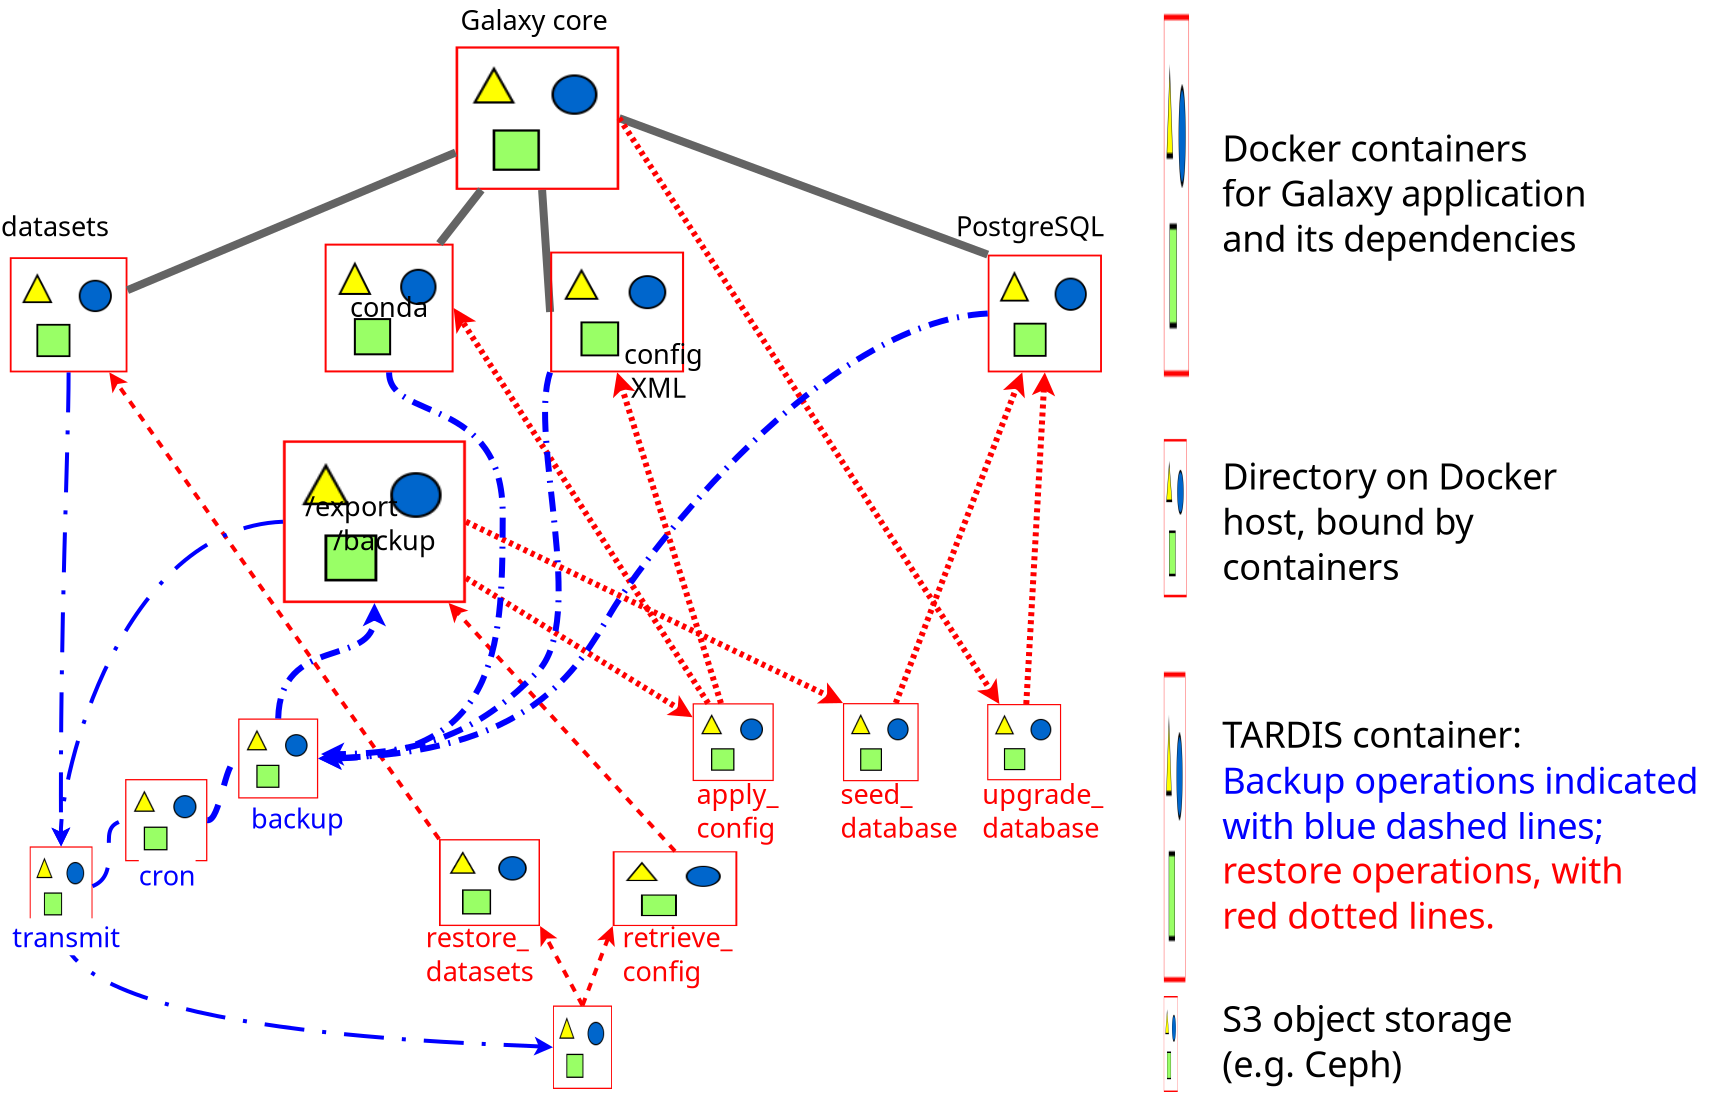 <?xml version="1.0" encoding="UTF-8"?>
<dia:diagram xmlns:dia="http://www.lysator.liu.se/~alla/dia/">
  <dia:layer name="Background" visible="false">
    <dia:object type="Standard - Box" version="0" id="O0">
      <dia:attribute name="obj_pos">
        <dia:point val="7.05,-8.153"/>
      </dia:attribute>
      <dia:attribute name="obj_bb">
        <dia:rectangle val="7,-8.203;101.065,51.297"/>
      </dia:attribute>
      <dia:attribute name="elem_corner">
        <dia:point val="7.05,-8.153"/>
      </dia:attribute>
      <dia:attribute name="elem_width">
        <dia:real val="93.965"/>
      </dia:attribute>
      <dia:attribute name="elem_height">
        <dia:real val="59.4"/>
      </dia:attribute>
      <dia:attribute name="border_color">
        <dia:color val="#ffffff"/>
      </dia:attribute>
      <dia:attribute name="show_background">
        <dia:boolean val="true"/>
      </dia:attribute>
    </dia:object>
  </dia:layer>
  <dia:layer name="annotation" visible="true">
    <dia:object type="Standard - Image" version="0" id="O1">
      <dia:attribute name="obj_pos">
        <dia:point val="68.058,-5.989"/>
      </dia:attribute>
      <dia:attribute name="obj_bb">
        <dia:rectangle val="68.008,-6.039;69.365,12.155"/>
      </dia:attribute>
      <dia:attribute name="elem_corner">
        <dia:point val="68.058,-5.989"/>
      </dia:attribute>
      <dia:attribute name="elem_width">
        <dia:real val="1.257"/>
      </dia:attribute>
      <dia:attribute name="elem_height">
        <dia:real val="18.094"/>
      </dia:attribute>
      <dia:attribute name="draw_border">
        <dia:boolean val="false"/>
      </dia:attribute>
      <dia:attribute name="keep_aspect">
        <dia:boolean val="true"/>
      </dia:attribute>
      <dia:attribute name="file">
        <dia:string>#tardis_cartoon/tall_brace.svg#</dia:string>
      </dia:attribute>
    </dia:object>
    <dia:object type="Standard - Image" version="0" id="O2">
      <dia:attribute name="obj_pos">
        <dia:point val="68.058,26.897"/>
      </dia:attribute>
      <dia:attribute name="obj_bb">
        <dia:rectangle val="68.008,26.847;69.184,42.44"/>
      </dia:attribute>
      <dia:attribute name="elem_corner">
        <dia:point val="68.058,26.897"/>
      </dia:attribute>
      <dia:attribute name="elem_width">
        <dia:real val="1.077"/>
      </dia:attribute>
      <dia:attribute name="elem_height">
        <dia:real val="15.493"/>
      </dia:attribute>
      <dia:attribute name="draw_border">
        <dia:boolean val="false"/>
      </dia:attribute>
      <dia:attribute name="keep_aspect">
        <dia:boolean val="true"/>
      </dia:attribute>
      <dia:attribute name="file">
        <dia:string>#tardis_cartoon/tall_brace.svg#</dia:string>
      </dia:attribute>
    </dia:object>
    <dia:object type="Standard - Image" version="0" id="O3">
      <dia:attribute name="obj_pos">
        <dia:point val="68.058,15.239"/>
      </dia:attribute>
      <dia:attribute name="obj_bb">
        <dia:rectangle val="68.008,15.189;69.248,23.201"/>
      </dia:attribute>
      <dia:attribute name="elem_corner">
        <dia:point val="68.058,15.239"/>
      </dia:attribute>
      <dia:attribute name="elem_width">
        <dia:real val="1.14"/>
      </dia:attribute>
      <dia:attribute name="elem_height">
        <dia:real val="7.912"/>
      </dia:attribute>
      <dia:attribute name="draw_border">
        <dia:boolean val="false"/>
      </dia:attribute>
      <dia:attribute name="keep_aspect">
        <dia:boolean val="true"/>
      </dia:attribute>
      <dia:attribute name="file">
        <dia:string>#tardis_cartoon/short_brace.svg#</dia:string>
      </dia:attribute>
    </dia:object>
    <dia:object type="Standard - Image" version="0" id="O4">
      <dia:attribute name="obj_pos">
        <dia:point val="68.058,43.087"/>
      </dia:attribute>
      <dia:attribute name="obj_bb">
        <dia:rectangle val="68.008,43.037;68.799,47.939"/>
      </dia:attribute>
      <dia:attribute name="elem_corner">
        <dia:point val="68.058,43.087"/>
      </dia:attribute>
      <dia:attribute name="elem_width">
        <dia:real val="0.692"/>
      </dia:attribute>
      <dia:attribute name="elem_height">
        <dia:real val="4.802"/>
      </dia:attribute>
      <dia:attribute name="draw_border">
        <dia:boolean val="false"/>
      </dia:attribute>
      <dia:attribute name="keep_aspect">
        <dia:boolean val="true"/>
      </dia:attribute>
      <dia:attribute name="file">
        <dia:string>#tardis_cartoon/short_brace.svg#</dia:string>
      </dia:attribute>
    </dia:object>
    <dia:object type="Standard - Text" version="1" id="O5">
      <dia:attribute name="obj_pos">
        <dia:point val="70.976,1.356"/>
      </dia:attribute>
      <dia:attribute name="obj_bb">
        <dia:rectangle val="70.976,-0.459;90.721,6.252"/>
      </dia:attribute>
      <dia:attribute name="text">
        <dia:composite type="text">
          <dia:attribute name="string">
            <dia:string>#Docker containers
for Galaxy application
and its dependencies#</dia:string>
          </dia:attribute>
          <dia:attribute name="font">
            <dia:font family="sans" style="0" name="Helvetica"/>
          </dia:attribute>
          <dia:attribute name="height">
            <dia:real val="2.258"/>
          </dia:attribute>
          <dia:attribute name="pos">
            <dia:point val="70.976,1.356"/>
          </dia:attribute>
          <dia:attribute name="color">
            <dia:color val="#000000"/>
          </dia:attribute>
          <dia:attribute name="alignment">
            <dia:enum val="0"/>
          </dia:attribute>
        </dia:composite>
      </dia:attribute>
      <dia:attribute name="valign">
        <dia:enum val="3"/>
      </dia:attribute>
    </dia:object>
    <dia:object type="Standard - Text" version="1" id="O6">
      <dia:attribute name="obj_pos">
        <dia:point val="70.976,17.766"/>
      </dia:attribute>
      <dia:attribute name="obj_bb">
        <dia:rectangle val="70.976,15.951;89.114,22.662"/>
      </dia:attribute>
      <dia:attribute name="text">
        <dia:composite type="text">
          <dia:attribute name="string">
            <dia:string>#Directory on Docker
host, bound by
containers#</dia:string>
          </dia:attribute>
          <dia:attribute name="font">
            <dia:font family="sans" style="0" name="Helvetica"/>
          </dia:attribute>
          <dia:attribute name="height">
            <dia:real val="2.258"/>
          </dia:attribute>
          <dia:attribute name="pos">
            <dia:point val="70.976,17.766"/>
          </dia:attribute>
          <dia:attribute name="color">
            <dia:color val="#000000"/>
          </dia:attribute>
          <dia:attribute name="alignment">
            <dia:enum val="0"/>
          </dia:attribute>
        </dia:composite>
      </dia:attribute>
      <dia:attribute name="valign">
        <dia:enum val="3"/>
      </dia:attribute>
    </dia:object>
    <dia:group>
      <dia:object type="Standard - Text" version="1" id="O7">
        <dia:attribute name="obj_pos">
          <dia:point val="70.976,30.671"/>
        </dia:attribute>
        <dia:attribute name="obj_bb">
          <dia:rectangle val="70.976,28.856;87.766,31.051"/>
        </dia:attribute>
        <dia:attribute name="text">
          <dia:composite type="text">
            <dia:attribute name="string">
              <dia:string>#TARDIS container:#</dia:string>
            </dia:attribute>
            <dia:attribute name="font">
              <dia:font family="sans" style="0" name="Helvetica"/>
            </dia:attribute>
            <dia:attribute name="height">
              <dia:real val="2.258"/>
            </dia:attribute>
            <dia:attribute name="pos">
              <dia:point val="70.976,30.671"/>
            </dia:attribute>
            <dia:attribute name="color">
              <dia:color val="#000000"/>
            </dia:attribute>
            <dia:attribute name="alignment">
              <dia:enum val="0"/>
            </dia:attribute>
          </dia:composite>
        </dia:attribute>
        <dia:attribute name="valign">
          <dia:enum val="3"/>
        </dia:attribute>
      </dia:object>
      <dia:object type="Standard - Text" version="1" id="O8">
        <dia:attribute name="obj_pos">
          <dia:point val="70.976,37.464"/>
        </dia:attribute>
        <dia:attribute name="obj_bb">
          <dia:rectangle val="70.976,35.649;92.661,40.102"/>
        </dia:attribute>
        <dia:attribute name="text">
          <dia:composite type="text">
            <dia:attribute name="string">
              <dia:string>#restore operations, with
red dotted lines.#</dia:string>
            </dia:attribute>
            <dia:attribute name="font">
              <dia:font family="sans" style="0" name="Helvetica"/>
            </dia:attribute>
            <dia:attribute name="height">
              <dia:real val="2.258"/>
            </dia:attribute>
            <dia:attribute name="pos">
              <dia:point val="70.976,37.464"/>
            </dia:attribute>
            <dia:attribute name="color">
              <dia:color val="#ff0000"/>
            </dia:attribute>
            <dia:attribute name="alignment">
              <dia:enum val="0"/>
            </dia:attribute>
          </dia:composite>
        </dia:attribute>
        <dia:attribute name="valign">
          <dia:enum val="3"/>
        </dia:attribute>
      </dia:object>
      <dia:object type="Standard - Text" version="1" id="O9">
        <dia:attribute name="obj_pos">
          <dia:point val="70.976,32.974"/>
        </dia:attribute>
        <dia:attribute name="obj_bb">
          <dia:rectangle val="70.976,31.159;97.161,35.612"/>
        </dia:attribute>
        <dia:attribute name="text">
          <dia:composite type="text">
            <dia:attribute name="string">
              <dia:string>#Backup operations indicated 
with blue dashed lines;#</dia:string>
            </dia:attribute>
            <dia:attribute name="font">
              <dia:font family="sans" style="0" name="Helvetica"/>
            </dia:attribute>
            <dia:attribute name="height">
              <dia:real val="2.258"/>
            </dia:attribute>
            <dia:attribute name="pos">
              <dia:point val="70.976,32.974"/>
            </dia:attribute>
            <dia:attribute name="color">
              <dia:color val="#0000ff"/>
            </dia:attribute>
            <dia:attribute name="alignment">
              <dia:enum val="0"/>
            </dia:attribute>
          </dia:composite>
        </dia:attribute>
        <dia:attribute name="valign">
          <dia:enum val="3"/>
        </dia:attribute>
      </dia:object>
    </dia:group>
    <dia:object type="Standard - Text" version="1" id="O10">
      <dia:attribute name="obj_pos">
        <dia:point val="70.976,44.892"/>
      </dia:attribute>
      <dia:attribute name="obj_bb">
        <dia:rectangle val="70.976,43.077;86.969,47.529"/>
      </dia:attribute>
      <dia:attribute name="text">
        <dia:composite type="text">
          <dia:attribute name="string">
            <dia:string>#S3 object storage
(e.g. Ceph)#</dia:string>
          </dia:attribute>
          <dia:attribute name="font">
            <dia:font family="sans" style="0" name="Helvetica"/>
          </dia:attribute>
          <dia:attribute name="height">
            <dia:real val="2.258"/>
          </dia:attribute>
          <dia:attribute name="pos">
            <dia:point val="70.976,44.892"/>
          </dia:attribute>
          <dia:attribute name="color">
            <dia:color val="#000000"/>
          </dia:attribute>
          <dia:attribute name="alignment">
            <dia:enum val="0"/>
          </dia:attribute>
        </dia:composite>
      </dia:attribute>
      <dia:attribute name="valign">
        <dia:enum val="3"/>
      </dia:attribute>
    </dia:object>
  </dia:layer>
  <dia:layer name="foreground" visible="true" active="true">
    <dia:object type="Standard - Image" version="0" id="O11">
      <dia:attribute name="obj_pos">
        <dia:point val="32.644,-4.394"/>
      </dia:attribute>
      <dia:attribute name="obj_bb">
        <dia:rectangle val="32.594,-4.444;40.874,2.833"/>
      </dia:attribute>
      <dia:attribute name="elem_corner">
        <dia:point val="32.644,-4.394"/>
      </dia:attribute>
      <dia:attribute name="elem_width">
        <dia:real val="8.18"/>
      </dia:attribute>
      <dia:attribute name="elem_height">
        <dia:real val="7.177"/>
      </dia:attribute>
      <dia:attribute name="draw_border">
        <dia:boolean val="false"/>
      </dia:attribute>
      <dia:attribute name="keep_aspect">
        <dia:boolean val="true"/>
      </dia:attribute>
      <dia:attribute name="file">
        <dia:string>#tardis_cartoon/GalaxyInstance.svg#</dia:string>
      </dia:attribute>
    </dia:object>
    <dia:object type="Standard - Image" version="0" id="O12">
      <dia:attribute name="obj_pos">
        <dia:point val="10.352,6.15"/>
      </dia:attribute>
      <dia:attribute name="obj_bb">
        <dia:rectangle val="10.302,6.1;16.287,11.957"/>
      </dia:attribute>
      <dia:attribute name="elem_corner">
        <dia:point val="10.352,6.15"/>
      </dia:attribute>
      <dia:attribute name="elem_width">
        <dia:real val="5.885"/>
      </dia:attribute>
      <dia:attribute name="elem_height">
        <dia:real val="5.757"/>
      </dia:attribute>
      <dia:attribute name="draw_border">
        <dia:boolean val="false"/>
      </dia:attribute>
      <dia:attribute name="keep_aspect">
        <dia:boolean val="true"/>
      </dia:attribute>
      <dia:attribute name="file">
        <dia:string>#tardis_cartoon/dataset-312111.svg#</dia:string>
      </dia:attribute>
    </dia:object>
    <dia:object type="Standard - Image" version="0" id="O13">
      <dia:attribute name="obj_pos">
        <dia:point val="26.095,5.468"/>
      </dia:attribute>
      <dia:attribute name="obj_bb">
        <dia:rectangle val="26.045,5.418;32.595,11.957"/>
      </dia:attribute>
      <dia:attribute name="elem_corner">
        <dia:point val="26.095,5.468"/>
      </dia:attribute>
      <dia:attribute name="elem_width">
        <dia:real val="6.45"/>
      </dia:attribute>
      <dia:attribute name="elem_height">
        <dia:real val="6.44"/>
      </dia:attribute>
      <dia:attribute name="draw_border">
        <dia:boolean val="false"/>
      </dia:attribute>
      <dia:attribute name="keep_aspect">
        <dia:boolean val="true"/>
      </dia:attribute>
      <dia:attribute name="file">
        <dia:string>#Ouroboros-simple.svg#</dia:string>
      </dia:attribute>
    </dia:object>
    <dia:object type="Standard - Image" version="0" id="O14">
      <dia:attribute name="obj_pos">
        <dia:point val="44.496,28.451"/>
      </dia:attribute>
      <dia:attribute name="obj_bb">
        <dia:rectangle val="44.447,28.401;48.603,32.39"/>
      </dia:attribute>
      <dia:attribute name="elem_corner">
        <dia:point val="44.496,28.451"/>
      </dia:attribute>
      <dia:attribute name="elem_width">
        <dia:real val="4.056"/>
      </dia:attribute>
      <dia:attribute name="elem_height">
        <dia:real val="3.889"/>
      </dia:attribute>
      <dia:attribute name="draw_border">
        <dia:boolean val="false"/>
      </dia:attribute>
      <dia:attribute name="keep_aspect">
        <dia:boolean val="true"/>
      </dia:attribute>
      <dia:attribute name="file">
        <dia:string>#gears-467261-153008-mix.svg#</dia:string>
      </dia:attribute>
    </dia:object>
    <dia:object type="Standard - Image" version="0" id="O15">
      <dia:attribute name="obj_pos">
        <dia:point val="59.249,6.017"/>
      </dia:attribute>
      <dia:attribute name="obj_bb">
        <dia:rectangle val="59.199,5.967;65.009,11.957"/>
      </dia:attribute>
      <dia:attribute name="elem_corner">
        <dia:point val="59.249,6.017"/>
      </dia:attribute>
      <dia:attribute name="elem_width">
        <dia:real val="5.71"/>
      </dia:attribute>
      <dia:attribute name="elem_height">
        <dia:real val="5.89"/>
      </dia:attribute>
      <dia:attribute name="draw_border">
        <dia:boolean val="false"/>
      </dia:attribute>
      <dia:attribute name="keep_aspect">
        <dia:boolean val="true"/>
      </dia:attribute>
      <dia:attribute name="file">
        <dia:string>#tardis_cartoon/Postgresql_elephant.svg#</dia:string>
      </dia:attribute>
    </dia:object>
    <dia:object type="Standard - Image" version="0" id="O16">
      <dia:attribute name="obj_pos">
        <dia:point val="24.012,15.306"/>
      </dia:attribute>
      <dia:attribute name="obj_bb">
        <dia:rectangle val="23.962,15.256;33.212,23.489"/>
      </dia:attribute>
      <dia:attribute name="elem_corner">
        <dia:point val="24.012,15.306"/>
      </dia:attribute>
      <dia:attribute name="elem_width">
        <dia:real val="9.15"/>
      </dia:attribute>
      <dia:attribute name="elem_height">
        <dia:real val="8.133"/>
      </dia:attribute>
      <dia:attribute name="draw_border">
        <dia:boolean val="false"/>
      </dia:attribute>
      <dia:attribute name="keep_aspect">
        <dia:boolean val="true"/>
      </dia:attribute>
      <dia:attribute name="file">
        <dia:string>#tardis_cartoon/folder-151584.svg#</dia:string>
      </dia:attribute>
    </dia:object>
    <dia:object type="Standard - Image" version="0" id="O17">
      <dia:attribute name="obj_pos">
        <dia:point val="11.35,35.607"/>
      </dia:attribute>
      <dia:attribute name="obj_bb">
        <dia:rectangle val="11.3,35.557;14.539,39.639"/>
      </dia:attribute>
      <dia:attribute name="elem_corner">
        <dia:point val="11.35,35.607"/>
      </dia:attribute>
      <dia:attribute name="elem_width">
        <dia:real val="3.139"/>
      </dia:attribute>
      <dia:attribute name="elem_height">
        <dia:real val="3.982"/>
      </dia:attribute>
      <dia:attribute name="draw_border">
        <dia:boolean val="false"/>
      </dia:attribute>
      <dia:attribute name="keep_aspect">
        <dia:boolean val="true"/>
      </dia:attribute>
      <dia:attribute name="file">
        <dia:string>#transmitter-312354.svg#</dia:string>
      </dia:attribute>
    </dia:object>
    <dia:object type="Standard - Image" version="0" id="O18">
      <dia:attribute name="obj_pos">
        <dia:point val="31.819,35.243"/>
      </dia:attribute>
      <dia:attribute name="obj_bb">
        <dia:rectangle val="31.769,35.193;36.919,39.639"/>
      </dia:attribute>
      <dia:attribute name="elem_corner">
        <dia:point val="31.819,35.243"/>
      </dia:attribute>
      <dia:attribute name="elem_width">
        <dia:real val="5.05"/>
      </dia:attribute>
      <dia:attribute name="elem_height">
        <dia:real val="4.346"/>
      </dia:attribute>
      <dia:attribute name="draw_border">
        <dia:boolean val="false"/>
      </dia:attribute>
      <dia:attribute name="keep_aspect">
        <dia:boolean val="true"/>
      </dia:attribute>
      <dia:attribute name="file">
        <dia:string>#dataset-312111-153008-mix.svg#</dia:string>
      </dia:attribute>
    </dia:object>
    <dia:object type="Standard - Image" version="0" id="O19">
      <dia:attribute name="obj_pos">
        <dia:point val="40.498,35.849"/>
      </dia:attribute>
      <dia:attribute name="obj_bb">
        <dia:rectangle val="40.448,35.799;46.781,39.639"/>
      </dia:attribute>
      <dia:attribute name="elem_corner">
        <dia:point val="40.498,35.849"/>
      </dia:attribute>
      <dia:attribute name="elem_width">
        <dia:real val="6.233"/>
      </dia:attribute>
      <dia:attribute name="elem_height">
        <dia:real val="3.74"/>
      </dia:attribute>
      <dia:attribute name="draw_border">
        <dia:boolean val="false"/>
      </dia:attribute>
      <dia:attribute name="keep_aspect">
        <dia:boolean val="true"/>
      </dia:attribute>
      <dia:attribute name="file">
        <dia:string>#undelete-146276.svg#</dia:string>
      </dia:attribute>
    </dia:object>
    <dia:object type="Standard - Image" version="0" id="O20">
      <dia:attribute name="obj_pos">
        <dia:point val="52.013,28.441"/>
      </dia:attribute>
      <dia:attribute name="obj_bb">
        <dia:rectangle val="51.963,28.391;55.846,32.399"/>
      </dia:attribute>
      <dia:attribute name="elem_corner">
        <dia:point val="52.013,28.441"/>
      </dia:attribute>
      <dia:attribute name="elem_width">
        <dia:real val="3.783"/>
      </dia:attribute>
      <dia:attribute name="elem_height">
        <dia:real val="3.908"/>
      </dia:attribute>
      <dia:attribute name="draw_border">
        <dia:boolean val="false"/>
      </dia:attribute>
      <dia:attribute name="keep_aspect">
        <dia:boolean val="true"/>
      </dia:attribute>
      <dia:attribute name="file">
        <dia:string>#PostgreSQL-153008-mix.svg#</dia:string>
      </dia:attribute>
    </dia:object>
    <dia:object type="Standard - Image" version="0" id="O21">
      <dia:attribute name="obj_pos">
        <dia:point val="59.223,28.488"/>
      </dia:attribute>
      <dia:attribute name="obj_bb">
        <dia:rectangle val="59.173,28.438;62.971,32.352"/>
      </dia:attribute>
      <dia:attribute name="elem_corner">
        <dia:point val="59.223,28.488"/>
      </dia:attribute>
      <dia:attribute name="elem_width">
        <dia:real val="3.697"/>
      </dia:attribute>
      <dia:attribute name="elem_height">
        <dia:real val="3.814"/>
      </dia:attribute>
      <dia:attribute name="draw_border">
        <dia:boolean val="false"/>
      </dia:attribute>
      <dia:attribute name="keep_aspect">
        <dia:boolean val="true"/>
      </dia:attribute>
      <dia:attribute name="file">
        <dia:string>#PostgreSQL_upgrade.svg#</dia:string>
      </dia:attribute>
    </dia:object>
    <dia:object type="Standard - Image" version="0" id="O22">
      <dia:attribute name="obj_pos">
        <dia:point val="21.774,29.212"/>
      </dia:attribute>
      <dia:attribute name="obj_bb">
        <dia:rectangle val="21.724,29.163;25.824,33.263"/>
      </dia:attribute>
      <dia:attribute name="elem_corner">
        <dia:point val="21.774,29.212"/>
      </dia:attribute>
      <dia:attribute name="elem_width">
        <dia:real val="4"/>
      </dia:attribute>
      <dia:attribute name="elem_height">
        <dia:real val="4"/>
      </dia:attribute>
      <dia:attribute name="draw_border">
        <dia:boolean val="false"/>
      </dia:attribute>
      <dia:attribute name="keep_aspect">
        <dia:boolean val="true"/>
      </dia:attribute>
      <dia:attribute name="file">
        <dia:string>#backup-153008.svg#</dia:string>
      </dia:attribute>
    </dia:object>
    <dia:object type="Standard - Image" version="0" id="O23">
      <dia:attribute name="obj_pos">
        <dia:point val="16.121,32.24"/>
      </dia:attribute>
      <dia:attribute name="obj_bb">
        <dia:rectangle val="16.071,32.19;20.282,36.401"/>
      </dia:attribute>
      <dia:attribute name="elem_corner">
        <dia:point val="16.121,32.24"/>
      </dia:attribute>
      <dia:attribute name="elem_width">
        <dia:real val="4.111"/>
      </dia:attribute>
      <dia:attribute name="elem_height">
        <dia:real val="4.111"/>
      </dia:attribute>
      <dia:attribute name="draw_border">
        <dia:boolean val="false"/>
      </dia:attribute>
      <dia:attribute name="keep_aspect">
        <dia:boolean val="true"/>
      </dia:attribute>
      <dia:attribute name="file">
        <dia:string>#clock-308937.svg#</dia:string>
      </dia:attribute>
    </dia:object>
    <dia:object type="Standard - Line" version="0" id="O24">
      <dia:attribute name="obj_pos">
        <dia:point val="16.337,7.752"/>
      </dia:attribute>
      <dia:attribute name="obj_bb">
        <dia:rectangle val="16.075,0.69;32.806,8.014"/>
      </dia:attribute>
      <dia:attribute name="conn_endpoints">
        <dia:point val="16.337,7.752"/>
        <dia:point val="32.545,0.952"/>
      </dia:attribute>
      <dia:attribute name="numcp">
        <dia:int val="1"/>
      </dia:attribute>
      <dia:attribute name="line_color">
        <dia:color val="#646464"/>
      </dia:attribute>
      <dia:attribute name="line_width">
        <dia:real val="0.4"/>
      </dia:attribute>
      <dia:connections>
        <dia:connection handle="0" to="O12" connection="8"/>
        <dia:connection handle="1" to="O11" connection="8"/>
      </dia:connections>
    </dia:object>
    <dia:object type="Standard - Line" version="0" id="O25">
      <dia:attribute name="obj_pos">
        <dia:point val="31.913,5.368"/>
      </dia:attribute>
      <dia:attribute name="obj_bb">
        <dia:rectangle val="31.632,2.602;34.134,5.649"/>
      </dia:attribute>
      <dia:attribute name="conn_endpoints">
        <dia:point val="31.913,5.368"/>
        <dia:point val="33.853,2.883"/>
      </dia:attribute>
      <dia:attribute name="numcp">
        <dia:int val="1"/>
      </dia:attribute>
      <dia:attribute name="line_color">
        <dia:color val="#646464"/>
      </dia:attribute>
      <dia:attribute name="line_width">
        <dia:real val="0.4"/>
      </dia:attribute>
      <dia:connections>
        <dia:connection handle="0" to="O13" connection="8"/>
        <dia:connection handle="1" to="O11" connection="8"/>
      </dia:connections>
    </dia:object>
    <dia:object type="Standard - Line" version="0" id="O26">
      <dia:attribute name="obj_pos">
        <dia:point val="37.369,8.887"/>
      </dia:attribute>
      <dia:attribute name="obj_bb">
        <dia:rectangle val="36.763,2.67;37.582,9.1"/>
      </dia:attribute>
      <dia:attribute name="conn_endpoints">
        <dia:point val="37.369,8.887"/>
        <dia:point val="36.976,2.882"/>
      </dia:attribute>
      <dia:attribute name="numcp">
        <dia:int val="1"/>
      </dia:attribute>
      <dia:attribute name="line_color">
        <dia:color val="#646464"/>
      </dia:attribute>
      <dia:attribute name="line_width">
        <dia:real val="0.4"/>
      </dia:attribute>
      <dia:connections>
        <dia:connection handle="0" to="O48" connection="3"/>
        <dia:connection handle="1" to="O11" connection="8"/>
      </dia:connections>
    </dia:object>
    <dia:object type="Standard - Line" version="0" id="O27">
      <dia:attribute name="obj_pos">
        <dia:point val="59.249,6.017"/>
      </dia:attribute>
      <dia:attribute name="obj_bb">
        <dia:rectangle val="40.567,-1.063;59.506,6.274"/>
      </dia:attribute>
      <dia:attribute name="conn_endpoints">
        <dia:point val="59.249,6.017"/>
        <dia:point val="40.824,-0.806"/>
      </dia:attribute>
      <dia:attribute name="numcp">
        <dia:int val="1"/>
      </dia:attribute>
      <dia:attribute name="line_color">
        <dia:color val="#646464"/>
      </dia:attribute>
      <dia:attribute name="line_width">
        <dia:real val="0.4"/>
      </dia:attribute>
      <dia:connections>
        <dia:connection handle="0" to="O15" connection="0"/>
        <dia:connection handle="1" to="O11" connection="4"/>
      </dia:connections>
    </dia:object>
    <dia:object type="Standard - Line" version="0" id="O28">
      <dia:attribute name="obj_pos">
        <dia:point val="40.824,-0.806"/>
      </dia:attribute>
      <dia:attribute name="obj_bb">
        <dia:rectangle val="40.617,-1.013;59.978,28.671"/>
      </dia:attribute>
      <dia:attribute name="conn_endpoints">
        <dia:point val="40.824,-0.806"/>
        <dia:point val="59.771,28.39"/>
      </dia:attribute>
      <dia:attribute name="numcp">
        <dia:int val="1"/>
      </dia:attribute>
      <dia:attribute name="line_color">
        <dia:color val="#ff0000"/>
      </dia:attribute>
      <dia:attribute name="line_width">
        <dia:real val="0.3"/>
      </dia:attribute>
      <dia:attribute name="line_style">
        <dia:enum val="4"/>
      </dia:attribute>
      <dia:attribute name="end_arrow">
        <dia:enum val="22"/>
      </dia:attribute>
      <dia:attribute name="end_arrow_length">
        <dia:real val="0.5"/>
      </dia:attribute>
      <dia:attribute name="end_arrow_width">
        <dia:real val="0.5"/>
      </dia:attribute>
      <dia:attribute name="dashlength">
        <dia:real val="2.0"/>
      </dia:attribute>
      <dia:connections>
        <dia:connection handle="0" to="O11" connection="4"/>
        <dia:connection handle="1" to="O21" connection="8"/>
      </dia:connections>
    </dia:object>
    <dia:object type="Standard - Line" version="0" id="O29">
      <dia:attribute name="obj_pos">
        <dia:point val="61.184,28.388"/>
      </dia:attribute>
      <dia:attribute name="obj_bb">
        <dia:rectangle val="61.026,11.572;62.642,28.546"/>
      </dia:attribute>
      <dia:attribute name="conn_endpoints">
        <dia:point val="61.184,28.388"/>
        <dia:point val="62.104,11.907"/>
      </dia:attribute>
      <dia:attribute name="numcp">
        <dia:int val="1"/>
      </dia:attribute>
      <dia:attribute name="line_color">
        <dia:color val="#ff0000"/>
      </dia:attribute>
      <dia:attribute name="line_width">
        <dia:real val="0.3"/>
      </dia:attribute>
      <dia:attribute name="line_style">
        <dia:enum val="4"/>
      </dia:attribute>
      <dia:attribute name="end_arrow">
        <dia:enum val="22"/>
      </dia:attribute>
      <dia:attribute name="end_arrow_length">
        <dia:real val="0.5"/>
      </dia:attribute>
      <dia:attribute name="end_arrow_width">
        <dia:real val="0.5"/>
      </dia:attribute>
      <dia:attribute name="dashlength">
        <dia:real val="2.0"/>
      </dia:attribute>
      <dia:connections>
        <dia:connection handle="0" to="O21" connection="8"/>
        <dia:connection handle="1" to="O15" connection="6"/>
      </dia:connections>
    </dia:object>
    <dia:object type="Standard - Line" version="0" id="O30">
      <dia:attribute name="obj_pos">
        <dia:point val="33.162,19.373"/>
      </dia:attribute>
      <dia:attribute name="obj_bb">
        <dia:rectangle val="32.962,19.172;52.316,28.66"/>
      </dia:attribute>
      <dia:attribute name="conn_endpoints">
        <dia:point val="33.162,19.373"/>
        <dia:point val="52.013,28.441"/>
      </dia:attribute>
      <dia:attribute name="numcp">
        <dia:int val="1"/>
      </dia:attribute>
      <dia:attribute name="line_color">
        <dia:color val="#ff0000"/>
      </dia:attribute>
      <dia:attribute name="line_width">
        <dia:real val="0.3"/>
      </dia:attribute>
      <dia:attribute name="line_style">
        <dia:enum val="4"/>
      </dia:attribute>
      <dia:attribute name="end_arrow">
        <dia:enum val="22"/>
      </dia:attribute>
      <dia:attribute name="end_arrow_length">
        <dia:real val="0.5"/>
      </dia:attribute>
      <dia:attribute name="end_arrow_width">
        <dia:real val="0.5"/>
      </dia:attribute>
      <dia:attribute name="dashlength">
        <dia:real val="2.0"/>
      </dia:attribute>
      <dia:connections>
        <dia:connection handle="0" to="O16" connection="4"/>
        <dia:connection handle="1" to="O20" connection="0"/>
      </dia:connections>
    </dia:object>
    <dia:object type="Standard - Line" version="0" id="O31">
      <dia:attribute name="obj_pos">
        <dia:point val="54.691,28.341"/>
      </dia:attribute>
      <dia:attribute name="obj_bb">
        <dia:rectangle val="54.497,11.689;61.208,28.534"/>
      </dia:attribute>
      <dia:attribute name="conn_endpoints">
        <dia:point val="54.691,28.341"/>
        <dia:point val="60.941,12.002"/>
      </dia:attribute>
      <dia:attribute name="numcp">
        <dia:int val="1"/>
      </dia:attribute>
      <dia:attribute name="line_color">
        <dia:color val="#ff0000"/>
      </dia:attribute>
      <dia:attribute name="line_width">
        <dia:real val="0.3"/>
      </dia:attribute>
      <dia:attribute name="line_style">
        <dia:enum val="4"/>
      </dia:attribute>
      <dia:attribute name="end_arrow">
        <dia:enum val="22"/>
      </dia:attribute>
      <dia:attribute name="end_arrow_length">
        <dia:real val="0.5"/>
      </dia:attribute>
      <dia:attribute name="end_arrow_width">
        <dia:real val="0.5"/>
      </dia:attribute>
      <dia:attribute name="dashlength">
        <dia:real val="2.0"/>
      </dia:attribute>
      <dia:connections>
        <dia:connection handle="0" to="O20" connection="8"/>
        <dia:connection handle="1" to="O15" connection="8"/>
      </dia:connections>
    </dia:object>
    <dia:object type="Standard - Line" version="0" id="O32">
      <dia:attribute name="obj_pos">
        <dia:point val="38.989,43.562"/>
      </dia:attribute>
      <dia:attribute name="obj_bb">
        <dia:rectangle val="38.861,39.38;40.696,43.691"/>
      </dia:attribute>
      <dia:attribute name="conn_endpoints">
        <dia:point val="38.989,43.562"/>
        <dia:point val="40.498,39.589"/>
      </dia:attribute>
      <dia:attribute name="numcp">
        <dia:int val="1"/>
      </dia:attribute>
      <dia:attribute name="line_color">
        <dia:color val="#ff0000"/>
      </dia:attribute>
      <dia:attribute name="line_width">
        <dia:real val="0.2"/>
      </dia:attribute>
      <dia:attribute name="line_style">
        <dia:enum val="4"/>
      </dia:attribute>
      <dia:attribute name="end_arrow">
        <dia:enum val="22"/>
      </dia:attribute>
      <dia:attribute name="end_arrow_length">
        <dia:real val="0.5"/>
      </dia:attribute>
      <dia:attribute name="end_arrow_width">
        <dia:real val="0.5"/>
      </dia:attribute>
      <dia:attribute name="dashlength">
        <dia:real val="4"/>
      </dia:attribute>
      <dia:connections>
        <dia:connection handle="0" to="O63" connection="1"/>
        <dia:connection handle="1" to="O19" connection="5"/>
      </dia:connections>
    </dia:object>
    <dia:object type="Standard - Line" version="0" id="O33">
      <dia:attribute name="obj_pos">
        <dia:point val="38.989,43.562"/>
      </dia:attribute>
      <dia:attribute name="obj_bb">
        <dia:rectangle val="36.73,39.392;39.125,43.698"/>
      </dia:attribute>
      <dia:attribute name="conn_endpoints">
        <dia:point val="38.989,43.562"/>
        <dia:point val="36.869,39.589"/>
      </dia:attribute>
      <dia:attribute name="numcp">
        <dia:int val="1"/>
      </dia:attribute>
      <dia:attribute name="line_color">
        <dia:color val="#ff0000"/>
      </dia:attribute>
      <dia:attribute name="line_width">
        <dia:real val="0.2"/>
      </dia:attribute>
      <dia:attribute name="line_style">
        <dia:enum val="4"/>
      </dia:attribute>
      <dia:attribute name="end_arrow">
        <dia:enum val="22"/>
      </dia:attribute>
      <dia:attribute name="end_arrow_length">
        <dia:real val="0.5"/>
      </dia:attribute>
      <dia:attribute name="end_arrow_width">
        <dia:real val="0.5"/>
      </dia:attribute>
      <dia:attribute name="dashlength">
        <dia:real val="4"/>
      </dia:attribute>
      <dia:connections>
        <dia:connection handle="0" to="O63" connection="1"/>
        <dia:connection handle="1" to="O18" connection="7"/>
      </dia:connections>
    </dia:object>
    <dia:object type="Standard - Line" version="0" id="O34">
      <dia:attribute name="obj_pos">
        <dia:point val="31.819,35.243"/>
      </dia:attribute>
      <dia:attribute name="obj_bb">
        <dia:rectangle val="15.259,11.824;31.959,35.383"/>
      </dia:attribute>
      <dia:attribute name="conn_endpoints">
        <dia:point val="31.819,35.243"/>
        <dia:point val="15.399,12.006"/>
      </dia:attribute>
      <dia:attribute name="numcp">
        <dia:int val="1"/>
      </dia:attribute>
      <dia:attribute name="line_color">
        <dia:color val="#ff0000"/>
      </dia:attribute>
      <dia:attribute name="line_width">
        <dia:real val="0.2"/>
      </dia:attribute>
      <dia:attribute name="line_style">
        <dia:enum val="4"/>
      </dia:attribute>
      <dia:attribute name="end_arrow">
        <dia:enum val="22"/>
      </dia:attribute>
      <dia:attribute name="end_arrow_length">
        <dia:real val="0.5"/>
      </dia:attribute>
      <dia:attribute name="end_arrow_width">
        <dia:real val="0.5"/>
      </dia:attribute>
      <dia:attribute name="dashlength">
        <dia:real val="4"/>
      </dia:attribute>
      <dia:connections>
        <dia:connection handle="0" to="O18" connection="0"/>
        <dia:connection handle="1" to="O12" connection="8"/>
      </dia:connections>
    </dia:object>
    <dia:object type="Standard - Line" version="0" id="O35">
      <dia:attribute name="obj_pos">
        <dia:point val="43.615,35.849"/>
      </dia:attribute>
      <dia:attribute name="obj_bb">
        <dia:rectangle val="32.23,23.367;43.756,35.99"/>
      </dia:attribute>
      <dia:attribute name="conn_endpoints">
        <dia:point val="43.615,35.849"/>
        <dia:point val="32.381,23.532"/>
      </dia:attribute>
      <dia:attribute name="numcp">
        <dia:int val="1"/>
      </dia:attribute>
      <dia:attribute name="line_color">
        <dia:color val="#ff0000"/>
      </dia:attribute>
      <dia:attribute name="line_width">
        <dia:real val="0.2"/>
      </dia:attribute>
      <dia:attribute name="line_style">
        <dia:enum val="4"/>
      </dia:attribute>
      <dia:attribute name="end_arrow">
        <dia:enum val="22"/>
      </dia:attribute>
      <dia:attribute name="end_arrow_length">
        <dia:real val="0.5"/>
      </dia:attribute>
      <dia:attribute name="end_arrow_width">
        <dia:real val="0.5"/>
      </dia:attribute>
      <dia:attribute name="dashlength">
        <dia:real val="4"/>
      </dia:attribute>
      <dia:connections>
        <dia:connection handle="0" to="O19" connection="1"/>
        <dia:connection handle="1" to="O16" connection="8"/>
      </dia:connections>
    </dia:object>
    <dia:object type="Standard - Line" version="0" id="O36">
      <dia:attribute name="obj_pos">
        <dia:point val="45.883,28.353"/>
      </dia:attribute>
      <dia:attribute name="obj_bb">
        <dia:rectangle val="40.41,11.587;46.071,28.541"/>
      </dia:attribute>
      <dia:attribute name="conn_endpoints">
        <dia:point val="45.883,28.353"/>
        <dia:point val="40.719,11.907"/>
      </dia:attribute>
      <dia:attribute name="numcp">
        <dia:int val="1"/>
      </dia:attribute>
      <dia:attribute name="line_color">
        <dia:color val="#ff0000"/>
      </dia:attribute>
      <dia:attribute name="line_width">
        <dia:real val="0.3"/>
      </dia:attribute>
      <dia:attribute name="line_style">
        <dia:enum val="4"/>
      </dia:attribute>
      <dia:attribute name="end_arrow">
        <dia:enum val="22"/>
      </dia:attribute>
      <dia:attribute name="end_arrow_length">
        <dia:real val="0.5"/>
      </dia:attribute>
      <dia:attribute name="end_arrow_width">
        <dia:real val="0.5"/>
      </dia:attribute>
      <dia:attribute name="dashlength">
        <dia:real val="2.0"/>
      </dia:attribute>
      <dia:connections>
        <dia:connection handle="0" to="O14" connection="8"/>
        <dia:connection handle="1" to="O48" connection="6"/>
      </dia:connections>
    </dia:object>
    <dia:object type="Standard - Line" version="0" id="O37">
      <dia:attribute name="obj_pos">
        <dia:point val="45.208,28.35"/>
      </dia:attribute>
      <dia:attribute name="obj_bb">
        <dia:rectangle val="32.338,8.405;45.415,28.558"/>
      </dia:attribute>
      <dia:attribute name="conn_endpoints">
        <dia:point val="45.208,28.35"/>
        <dia:point val="32.545,8.687"/>
      </dia:attribute>
      <dia:attribute name="numcp">
        <dia:int val="1"/>
      </dia:attribute>
      <dia:attribute name="line_color">
        <dia:color val="#ff0000"/>
      </dia:attribute>
      <dia:attribute name="line_width">
        <dia:real val="0.3"/>
      </dia:attribute>
      <dia:attribute name="line_style">
        <dia:enum val="4"/>
      </dia:attribute>
      <dia:attribute name="end_arrow">
        <dia:enum val="22"/>
      </dia:attribute>
      <dia:attribute name="end_arrow_length">
        <dia:real val="0.5"/>
      </dia:attribute>
      <dia:attribute name="end_arrow_width">
        <dia:real val="0.5"/>
      </dia:attribute>
      <dia:attribute name="dashlength">
        <dia:real val="2.0"/>
      </dia:attribute>
      <dia:connections>
        <dia:connection handle="0" to="O14" connection="8"/>
        <dia:connection handle="1" to="O13" connection="4"/>
      </dia:connections>
    </dia:object>
    <dia:object type="Standard - Line" version="0" id="O38">
      <dia:attribute name="obj_pos">
        <dia:point val="33.263,22.246"/>
      </dia:attribute>
      <dia:attribute name="obj_bb">
        <dia:rectangle val="33.056,22.039;44.687,29.297"/>
      </dia:attribute>
      <dia:attribute name="conn_endpoints">
        <dia:point val="33.263,22.246"/>
        <dia:point val="44.401,29.09"/>
      </dia:attribute>
      <dia:attribute name="numcp">
        <dia:int val="1"/>
      </dia:attribute>
      <dia:attribute name="line_color">
        <dia:color val="#ff0000"/>
      </dia:attribute>
      <dia:attribute name="line_width">
        <dia:real val="0.3"/>
      </dia:attribute>
      <dia:attribute name="line_style">
        <dia:enum val="4"/>
      </dia:attribute>
      <dia:attribute name="end_arrow">
        <dia:enum val="22"/>
      </dia:attribute>
      <dia:attribute name="end_arrow_length">
        <dia:real val="0.5"/>
      </dia:attribute>
      <dia:attribute name="end_arrow_width">
        <dia:real val="0.5"/>
      </dia:attribute>
      <dia:attribute name="dashlength">
        <dia:real val="2.0"/>
      </dia:attribute>
      <dia:connections>
        <dia:connection handle="0" to="O16" connection="8"/>
        <dia:connection handle="1" to="O14" connection="8"/>
      </dia:connections>
    </dia:object>
    <dia:object type="Standard - BezierLine" version="0" id="O39">
      <dia:attribute name="obj_pos">
        <dia:point val="59.249,8.962"/>
      </dia:attribute>
      <dia:attribute name="obj_bb">
        <dia:rectangle val="25.774,8.805;59.406,31.77"/>
      </dia:attribute>
      <dia:attribute name="bez_points">
        <dia:point val="59.249,8.962"/>
        <dia:point val="51.014,9.359"/>
        <dia:point val="42.114,21.03"/>
        <dia:point val="40.414,23.909"/>
        <dia:point val="38.714,26.789"/>
        <dia:point val="36.414,30.959"/>
        <dia:point val="25.774,31.212"/>
      </dia:attribute>
      <dia:attribute name="corner_types">
        <dia:enum val="0"/>
        <dia:enum val="0"/>
        <dia:enum val="0"/>
      </dia:attribute>
      <dia:attribute name="line_color">
        <dia:color val="#0000ff"/>
      </dia:attribute>
      <dia:attribute name="line_width">
        <dia:real val="0.3"/>
      </dia:attribute>
      <dia:attribute name="line_style">
        <dia:enum val="2"/>
      </dia:attribute>
      <dia:attribute name="end_arrow">
        <dia:enum val="22"/>
      </dia:attribute>
      <dia:attribute name="end_arrow_length">
        <dia:real val="0.5"/>
      </dia:attribute>
      <dia:attribute name="end_arrow_width">
        <dia:real val="0.5"/>
      </dia:attribute>
      <dia:connections>
        <dia:connection handle="0" to="O15" connection="3"/>
        <dia:connection handle="6" to="O22" connection="4"/>
      </dia:connections>
    </dia:object>
    <dia:object type="Standard - BezierLine" version="0" id="O40">
      <dia:attribute name="obj_pos">
        <dia:point val="37.369,11.907"/>
      </dia:attribute>
      <dia:attribute name="obj_bb">
        <dia:rectangle val="25.915,11.716;37.946,31.578"/>
      </dia:attribute>
      <dia:attribute name="bez_points">
        <dia:point val="37.369,11.907"/>
        <dia:point val="36.264,15.109"/>
        <dia:point val="39.314,24.259"/>
        <dia:point val="36.714,26.909"/>
        <dia:point val="34.114,29.559"/>
        <dia:point val="31.464,31.009"/>
        <dia:point val="25.915,30.989"/>
      </dia:attribute>
      <dia:attribute name="corner_types">
        <dia:enum val="0"/>
        <dia:enum val="0"/>
        <dia:enum val="0"/>
      </dia:attribute>
      <dia:attribute name="line_color">
        <dia:color val="#0000ff"/>
      </dia:attribute>
      <dia:attribute name="line_width">
        <dia:real val="0.3"/>
      </dia:attribute>
      <dia:attribute name="line_style">
        <dia:enum val="2"/>
      </dia:attribute>
      <dia:attribute name="end_arrow">
        <dia:enum val="22"/>
      </dia:attribute>
      <dia:attribute name="end_arrow_length">
        <dia:real val="0.5"/>
      </dia:attribute>
      <dia:attribute name="end_arrow_width">
        <dia:real val="0.5"/>
      </dia:attribute>
      <dia:connections>
        <dia:connection handle="0" to="O48" connection="5"/>
      </dia:connections>
    </dia:object>
    <dia:object type="Standard - BezierLine" version="0" id="O41">
      <dia:attribute name="obj_pos">
        <dia:point val="29.32,11.907"/>
      </dia:attribute>
      <dia:attribute name="obj_bb">
        <dia:rectangle val="25.774,11.756;35.15,31.791"/>
      </dia:attribute>
      <dia:attribute name="bez_points">
        <dia:point val="29.32,11.907"/>
        <dia:point val="29.307,14.38"/>
        <dia:point val="35.033,12.99"/>
        <dia:point val="35,19.024"/>
        <dia:point val="34.967,25.058"/>
        <dia:point val="35.114,31.159"/>
        <dia:point val="25.774,31.212"/>
      </dia:attribute>
      <dia:attribute name="corner_types">
        <dia:enum val="0"/>
        <dia:enum val="0"/>
        <dia:enum val="0"/>
      </dia:attribute>
      <dia:attribute name="line_color">
        <dia:color val="#0000ff"/>
      </dia:attribute>
      <dia:attribute name="line_width">
        <dia:real val="0.3"/>
      </dia:attribute>
      <dia:attribute name="line_style">
        <dia:enum val="2"/>
      </dia:attribute>
      <dia:attribute name="end_arrow">
        <dia:enum val="22"/>
      </dia:attribute>
      <dia:attribute name="end_arrow_length">
        <dia:real val="0.5"/>
      </dia:attribute>
      <dia:attribute name="end_arrow_width">
        <dia:real val="0.5"/>
      </dia:attribute>
      <dia:connections>
        <dia:connection handle="0" to="O13" connection="6"/>
        <dia:connection handle="6" to="O22" connection="4"/>
      </dia:connections>
    </dia:object>
    <dia:object type="Standard - BezierLine" version="0" id="O42">
      <dia:attribute name="obj_pos">
        <dia:point val="23.774,29.212"/>
      </dia:attribute>
      <dia:attribute name="obj_bb">
        <dia:rectangle val="23.621,23.439;29.168,29.366"/>
      </dia:attribute>
      <dia:attribute name="bez_points">
        <dia:point val="23.774,29.212"/>
        <dia:point val="23.875,24.944"/>
        <dia:point val="28.573,26.712"/>
        <dia:point val="28.587,23.439"/>
      </dia:attribute>
      <dia:attribute name="corner_types">
        <dia:enum val="0"/>
        <dia:enum val="0"/>
      </dia:attribute>
      <dia:attribute name="line_color">
        <dia:color val="#0000ff"/>
      </dia:attribute>
      <dia:attribute name="line_width">
        <dia:real val="0.3"/>
      </dia:attribute>
      <dia:attribute name="line_style">
        <dia:enum val="2"/>
      </dia:attribute>
      <dia:attribute name="end_arrow">
        <dia:enum val="22"/>
      </dia:attribute>
      <dia:attribute name="end_arrow_length">
        <dia:real val="0.5"/>
      </dia:attribute>
      <dia:attribute name="end_arrow_width">
        <dia:real val="0.5"/>
      </dia:attribute>
      <dia:connections>
        <dia:connection handle="0" to="O22" connection="1"/>
        <dia:connection handle="3" to="O16" connection="6"/>
      </dia:connections>
    </dia:object>
    <dia:object type="Standard - BezierLine" version="0" id="O43">
      <dia:attribute name="obj_pos">
        <dia:point val="24.012,19.373"/>
      </dia:attribute>
      <dia:attribute name="obj_bb">
        <dia:rectangle val="12.428,19.269;24.116,35.607"/>
      </dia:attribute>
      <dia:attribute name="bez_points">
        <dia:point val="24.012,19.373"/>
        <dia:point val="15.892,19.688"/>
        <dia:point val="12.854,32.045"/>
        <dia:point val="12.919,35.607"/>
      </dia:attribute>
      <dia:attribute name="corner_types">
        <dia:enum val="0"/>
        <dia:enum val="0"/>
      </dia:attribute>
      <dia:attribute name="line_color">
        <dia:color val="#0000ff"/>
      </dia:attribute>
      <dia:attribute name="line_width">
        <dia:real val="0.2"/>
      </dia:attribute>
      <dia:attribute name="line_style">
        <dia:enum val="2"/>
      </dia:attribute>
      <dia:attribute name="dashlength">
        <dia:real val="2"/>
      </dia:attribute>
      <dia:attribute name="end_arrow">
        <dia:enum val="22"/>
      </dia:attribute>
      <dia:attribute name="end_arrow_length">
        <dia:real val="0.5"/>
      </dia:attribute>
      <dia:attribute name="end_arrow_width">
        <dia:real val="0.5"/>
      </dia:attribute>
      <dia:connections>
        <dia:connection handle="0" to="O16" connection="3"/>
        <dia:connection handle="3" to="O17" connection="1"/>
      </dia:connections>
    </dia:object>
    <dia:object type="Standard - BezierLine" version="0" id="O44">
      <dia:attribute name="obj_pos">
        <dia:point val="13.294,11.907"/>
      </dia:attribute>
      <dia:attribute name="obj_bb">
        <dia:rectangle val="12.44,11.807;13.395,35.607"/>
      </dia:attribute>
      <dia:attribute name="bez_points">
        <dia:point val="13.294,11.907"/>
        <dia:point val="13.29,16.058"/>
        <dia:point val="12.854,24.267"/>
        <dia:point val="12.919,35.607"/>
      </dia:attribute>
      <dia:attribute name="corner_types">
        <dia:enum val="0"/>
        <dia:enum val="0"/>
      </dia:attribute>
      <dia:attribute name="line_color">
        <dia:color val="#0000ff"/>
      </dia:attribute>
      <dia:attribute name="line_width">
        <dia:real val="0.2"/>
      </dia:attribute>
      <dia:attribute name="line_style">
        <dia:enum val="2"/>
      </dia:attribute>
      <dia:attribute name="dashlength">
        <dia:real val="2"/>
      </dia:attribute>
      <dia:attribute name="end_arrow">
        <dia:enum val="22"/>
      </dia:attribute>
      <dia:attribute name="end_arrow_length">
        <dia:real val="0.5"/>
      </dia:attribute>
      <dia:attribute name="end_arrow_width">
        <dia:real val="0.5"/>
      </dia:attribute>
      <dia:connections>
        <dia:connection handle="0" to="O12" connection="6"/>
        <dia:connection handle="3" to="O17" connection="1"/>
      </dia:connections>
    </dia:object>
    <dia:object type="Standard - BezierLine" version="0" id="O45">
      <dia:attribute name="obj_pos">
        <dia:point val="12.919,39.589"/>
      </dia:attribute>
      <dia:attribute name="obj_bb">
        <dia:rectangle val="12.818,39.488;37.514,46.064"/>
      </dia:attribute>
      <dia:attribute name="bez_points">
        <dia:point val="12.919,39.589"/>
        <dia:point val="12.854,45.126"/>
        <dia:point val="34.114,45.439"/>
        <dia:point val="37.514,45.65"/>
      </dia:attribute>
      <dia:attribute name="corner_types">
        <dia:enum val="0"/>
        <dia:enum val="0"/>
      </dia:attribute>
      <dia:attribute name="line_color">
        <dia:color val="#0000ff"/>
      </dia:attribute>
      <dia:attribute name="line_width">
        <dia:real val="0.2"/>
      </dia:attribute>
      <dia:attribute name="line_style">
        <dia:enum val="2"/>
      </dia:attribute>
      <dia:attribute name="dashlength">
        <dia:real val="2"/>
      </dia:attribute>
      <dia:attribute name="end_arrow">
        <dia:enum val="22"/>
      </dia:attribute>
      <dia:attribute name="end_arrow_length">
        <dia:real val="0.5"/>
      </dia:attribute>
      <dia:attribute name="end_arrow_width">
        <dia:real val="0.5"/>
      </dia:attribute>
      <dia:connections>
        <dia:connection handle="0" to="O17" connection="6"/>
        <dia:connection handle="3" to="O63" connection="3"/>
      </dia:connections>
    </dia:object>
    <dia:object type="Standard - BezierLine" version="0" id="O46">
      <dia:attribute name="obj_pos">
        <dia:point val="14.489,37.598"/>
      </dia:attribute>
      <dia:attribute name="obj_bb">
        <dia:rectangle val="14.358,34.178;16.239,37.729"/>
      </dia:attribute>
      <dia:attribute name="bez_points">
        <dia:point val="14.489,37.598"/>
        <dia:point val="15.114,37.339"/>
        <dia:point val="15.315,36.839"/>
        <dia:point val="15.315,35.939"/>
        <dia:point val="15.315,35.039"/>
        <dia:point val="15.164,34.489"/>
        <dia:point val="16.121,34.296"/>
      </dia:attribute>
      <dia:attribute name="corner_types">
        <dia:enum val="0"/>
        <dia:enum val="0"/>
        <dia:enum val="0"/>
      </dia:attribute>
      <dia:attribute name="line_color">
        <dia:color val="#0000ff"/>
      </dia:attribute>
      <dia:attribute name="line_width">
        <dia:real val="0.2"/>
      </dia:attribute>
      <dia:attribute name="line_style">
        <dia:enum val="1"/>
      </dia:attribute>
      <dia:attribute name="dashlength">
        <dia:real val="1.25"/>
      </dia:attribute>
      <dia:connections>
        <dia:connection handle="0" to="O17" connection="4"/>
        <dia:connection handle="6" to="O23" connection="3"/>
      </dia:connections>
    </dia:object>
    <dia:object type="Standard - BezierLine" version="0" id="O47">
      <dia:attribute name="obj_pos">
        <dia:point val="20.232,34.296"/>
      </dia:attribute>
      <dia:attribute name="obj_bb">
        <dia:rectangle val="20.062,31.189;21.814,34.466"/>
      </dia:attribute>
      <dia:attribute name="bez_points">
        <dia:point val="20.232,34.296"/>
        <dia:point val="20.864,34.389"/>
        <dia:point val="21.114,31.339"/>
        <dia:point val="21.665,31.339"/>
      </dia:attribute>
      <dia:attribute name="corner_types">
        <dia:enum val="0"/>
        <dia:enum val="0"/>
      </dia:attribute>
      <dia:attribute name="line_color">
        <dia:color val="#0000ff"/>
      </dia:attribute>
      <dia:attribute name="line_width">
        <dia:real val="0.3"/>
      </dia:attribute>
      <dia:attribute name="line_style">
        <dia:enum val="1"/>
      </dia:attribute>
      <dia:connections>
        <dia:connection handle="0" to="O23" connection="4"/>
      </dia:connections>
    </dia:object>
    <dia:object type="Standard - Image" version="0" id="O48">
      <dia:attribute name="obj_pos">
        <dia:point val="37.369,5.867"/>
      </dia:attribute>
      <dia:attribute name="obj_bb">
        <dia:rectangle val="37.319,5.817;44.118,11.957"/>
      </dia:attribute>
      <dia:attribute name="elem_corner">
        <dia:point val="37.369,5.867"/>
      </dia:attribute>
      <dia:attribute name="elem_width">
        <dia:real val="6.699"/>
      </dia:attribute>
      <dia:attribute name="elem_height">
        <dia:real val="6.04"/>
      </dia:attribute>
      <dia:attribute name="draw_border">
        <dia:boolean val="false"/>
      </dia:attribute>
      <dia:attribute name="keep_aspect">
        <dia:boolean val="true"/>
      </dia:attribute>
      <dia:attribute name="file">
        <dia:string>#tardis_cartoon/gears-467261.svg#</dia:string>
      </dia:attribute>
    </dia:object>
    <dia:object type="Standard - Text" version="1" id="O49">
      <dia:attribute name="obj_pos">
        <dia:point val="9.914,5.103"/>
      </dia:attribute>
      <dia:attribute name="obj_bb">
        <dia:rectangle val="9.914,3.741;15.677,5.388"/>
      </dia:attribute>
      <dia:attribute name="text">
        <dia:composite type="text">
          <dia:attribute name="string">
            <dia:string>#datasets#</dia:string>
          </dia:attribute>
          <dia:attribute name="font">
            <dia:font family="sans" style="0" name="Helvetica"/>
          </dia:attribute>
          <dia:attribute name="height">
            <dia:real val="1.693"/>
          </dia:attribute>
          <dia:attribute name="pos">
            <dia:point val="9.914,5.103"/>
          </dia:attribute>
          <dia:attribute name="color">
            <dia:color val="#000000"/>
          </dia:attribute>
          <dia:attribute name="alignment">
            <dia:enum val="0"/>
          </dia:attribute>
        </dia:composite>
      </dia:attribute>
      <dia:attribute name="valign">
        <dia:enum val="3"/>
      </dia:attribute>
    </dia:object>
    <dia:object type="Standard - Text" version="1" id="O50">
      <dia:attribute name="obj_pos">
        <dia:point val="27.359,9.132"/>
      </dia:attribute>
      <dia:attribute name="obj_bb">
        <dia:rectangle val="27.359,7.77;31.404,9.417"/>
      </dia:attribute>
      <dia:attribute name="text">
        <dia:composite type="text">
          <dia:attribute name="string">
            <dia:string>#conda#</dia:string>
          </dia:attribute>
          <dia:attribute name="font">
            <dia:font family="sans" style="0" name="Helvetica"/>
          </dia:attribute>
          <dia:attribute name="height">
            <dia:real val="1.693"/>
          </dia:attribute>
          <dia:attribute name="pos">
            <dia:point val="27.359,9.132"/>
          </dia:attribute>
          <dia:attribute name="color">
            <dia:color val="#000000"/>
          </dia:attribute>
          <dia:attribute name="alignment">
            <dia:enum val="0"/>
          </dia:attribute>
        </dia:composite>
      </dia:attribute>
      <dia:attribute name="valign">
        <dia:enum val="3"/>
      </dia:attribute>
    </dia:object>
    <dia:object type="Standard - Text" version="1" id="O51">
      <dia:attribute name="obj_pos">
        <dia:point val="41.059,11.482"/>
      </dia:attribute>
      <dia:attribute name="obj_bb">
        <dia:rectangle val="41.059,10.12;45.137,13.46"/>
      </dia:attribute>
      <dia:attribute name="text">
        <dia:composite type="text">
          <dia:attribute name="string">
            <dia:string>#config
 XML#</dia:string>
          </dia:attribute>
          <dia:attribute name="font">
            <dia:font family="sans" style="0" name="Helvetica"/>
          </dia:attribute>
          <dia:attribute name="height">
            <dia:real val="1.693"/>
          </dia:attribute>
          <dia:attribute name="pos">
            <dia:point val="41.059,11.482"/>
          </dia:attribute>
          <dia:attribute name="color">
            <dia:color val="#000000"/>
          </dia:attribute>
          <dia:attribute name="alignment">
            <dia:enum val="0"/>
          </dia:attribute>
        </dia:composite>
      </dia:attribute>
      <dia:attribute name="valign">
        <dia:enum val="3"/>
      </dia:attribute>
    </dia:object>
    <dia:object type="Standard - Text" version="1" id="O52">
      <dia:attribute name="obj_pos">
        <dia:point val="57.659,5.103"/>
      </dia:attribute>
      <dia:attribute name="obj_bb">
        <dia:rectangle val="57.659,3.741;65.487,5.388"/>
      </dia:attribute>
      <dia:attribute name="text">
        <dia:composite type="text">
          <dia:attribute name="string">
            <dia:string>#PostgreSQL#</dia:string>
          </dia:attribute>
          <dia:attribute name="font">
            <dia:font family="sans" style="0" name="Helvetica"/>
          </dia:attribute>
          <dia:attribute name="height">
            <dia:real val="1.693"/>
          </dia:attribute>
          <dia:attribute name="pos">
            <dia:point val="57.659,5.103"/>
          </dia:attribute>
          <dia:attribute name="color">
            <dia:color val="#000000"/>
          </dia:attribute>
          <dia:attribute name="alignment">
            <dia:enum val="0"/>
          </dia:attribute>
        </dia:composite>
      </dia:attribute>
      <dia:attribute name="valign">
        <dia:enum val="3"/>
      </dia:attribute>
    </dia:object>
    <dia:object type="Standard - Text" version="1" id="O53">
      <dia:attribute name="obj_pos">
        <dia:point val="32.895,-5.213"/>
      </dia:attribute>
      <dia:attribute name="obj_bb">
        <dia:rectangle val="32.895,-6.576;40.94,-4.928"/>
      </dia:attribute>
      <dia:attribute name="text">
        <dia:composite type="text">
          <dia:attribute name="string">
            <dia:string>#Galaxy core#</dia:string>
          </dia:attribute>
          <dia:attribute name="font">
            <dia:font family="sans" style="0" name="Helvetica"/>
          </dia:attribute>
          <dia:attribute name="height">
            <dia:real val="1.693"/>
          </dia:attribute>
          <dia:attribute name="pos">
            <dia:point val="32.895,-5.213"/>
          </dia:attribute>
          <dia:attribute name="color">
            <dia:color val="#000000"/>
          </dia:attribute>
          <dia:attribute name="alignment">
            <dia:enum val="0"/>
          </dia:attribute>
        </dia:composite>
      </dia:attribute>
      <dia:attribute name="valign">
        <dia:enum val="3"/>
      </dia:attribute>
    </dia:object>
    <dia:object type="Standard - Text" version="1" id="O54">
      <dia:attribute name="obj_pos">
        <dia:point val="25.114,19.102"/>
      </dia:attribute>
      <dia:attribute name="obj_bb">
        <dia:rectangle val="25.114,17.739;32.509,21.08"/>
      </dia:attribute>
      <dia:attribute name="text">
        <dia:composite type="text">
          <dia:attribute name="string">
            <dia:string>#/export
    /backup#</dia:string>
          </dia:attribute>
          <dia:attribute name="font">
            <dia:font family="sans" style="0" name="Helvetica"/>
          </dia:attribute>
          <dia:attribute name="height">
            <dia:real val="1.693"/>
          </dia:attribute>
          <dia:attribute name="pos">
            <dia:point val="25.114,19.102"/>
          </dia:attribute>
          <dia:attribute name="color">
            <dia:color val="#000000"/>
          </dia:attribute>
          <dia:attribute name="alignment">
            <dia:enum val="0"/>
          </dia:attribute>
        </dia:composite>
      </dia:attribute>
      <dia:attribute name="valign">
        <dia:enum val="3"/>
      </dia:attribute>
    </dia:object>
    <dia:object type="Standard - Text" version="1" id="O55">
      <dia:attribute name="obj_pos">
        <dia:point val="51.885,33.484"/>
      </dia:attribute>
      <dia:attribute name="obj_bb">
        <dia:rectangle val="51.885,32.121;58.067,35.462"/>
      </dia:attribute>
      <dia:attribute name="text">
        <dia:composite type="text">
          <dia:attribute name="string">
            <dia:string>#seed_
database#</dia:string>
          </dia:attribute>
          <dia:attribute name="font">
            <dia:font family="sans" style="0" name="Helvetica"/>
          </dia:attribute>
          <dia:attribute name="height">
            <dia:real val="1.693"/>
          </dia:attribute>
          <dia:attribute name="pos">
            <dia:point val="51.885,33.484"/>
          </dia:attribute>
          <dia:attribute name="color">
            <dia:color val="#ff0000"/>
          </dia:attribute>
          <dia:attribute name="alignment">
            <dia:enum val="0"/>
          </dia:attribute>
        </dia:composite>
      </dia:attribute>
      <dia:attribute name="valign">
        <dia:enum val="3"/>
      </dia:attribute>
    </dia:object>
    <dia:object type="Standard - Text" version="1" id="O56">
      <dia:attribute name="obj_pos">
        <dia:point val="58.982,33.484"/>
      </dia:attribute>
      <dia:attribute name="obj_bb">
        <dia:rectangle val="58.982,32.121;65.412,35.462"/>
      </dia:attribute>
      <dia:attribute name="text">
        <dia:composite type="text">
          <dia:attribute name="string">
            <dia:string>#upgrade_
database#</dia:string>
          </dia:attribute>
          <dia:attribute name="font">
            <dia:font family="sans" style="0" name="Helvetica"/>
          </dia:attribute>
          <dia:attribute name="height">
            <dia:real val="1.693"/>
          </dia:attribute>
          <dia:attribute name="pos">
            <dia:point val="58.982,33.484"/>
          </dia:attribute>
          <dia:attribute name="color">
            <dia:color val="#ff0000"/>
          </dia:attribute>
          <dia:attribute name="alignment">
            <dia:enum val="0"/>
          </dia:attribute>
        </dia:composite>
      </dia:attribute>
      <dia:attribute name="valign">
        <dia:enum val="3"/>
      </dia:attribute>
    </dia:object>
    <dia:object type="Standard - Text" version="1" id="O57">
      <dia:attribute name="obj_pos">
        <dia:point val="44.693,33.484"/>
      </dia:attribute>
      <dia:attribute name="obj_bb">
        <dia:rectangle val="44.693,32.121;49.233,35.462"/>
      </dia:attribute>
      <dia:attribute name="text">
        <dia:composite type="text">
          <dia:attribute name="string">
            <dia:string>#apply_
config#</dia:string>
          </dia:attribute>
          <dia:attribute name="font">
            <dia:font family="sans" style="0" name="Helvetica"/>
          </dia:attribute>
          <dia:attribute name="height">
            <dia:real val="1.693"/>
          </dia:attribute>
          <dia:attribute name="pos">
            <dia:point val="44.693,33.484"/>
          </dia:attribute>
          <dia:attribute name="color">
            <dia:color val="#ff0000"/>
          </dia:attribute>
          <dia:attribute name="alignment">
            <dia:enum val="0"/>
          </dia:attribute>
        </dia:composite>
      </dia:attribute>
      <dia:attribute name="valign">
        <dia:enum val="3"/>
      </dia:attribute>
    </dia:object>
    <dia:object type="Standard - Text" version="1" id="O58">
      <dia:attribute name="obj_pos">
        <dia:point val="31.154,40.653"/>
      </dia:attribute>
      <dia:attribute name="obj_bb">
        <dia:rectangle val="31.154,39.29;36.917,42.631"/>
      </dia:attribute>
      <dia:attribute name="text">
        <dia:composite type="text">
          <dia:attribute name="string">
            <dia:string>#restore_
datasets#</dia:string>
          </dia:attribute>
          <dia:attribute name="font">
            <dia:font family="sans" style="0" name="Helvetica"/>
          </dia:attribute>
          <dia:attribute name="height">
            <dia:real val="1.693"/>
          </dia:attribute>
          <dia:attribute name="pos">
            <dia:point val="31.154,40.653"/>
          </dia:attribute>
          <dia:attribute name="color">
            <dia:color val="#ff0000"/>
          </dia:attribute>
          <dia:attribute name="alignment">
            <dia:enum val="0"/>
          </dia:attribute>
        </dia:composite>
      </dia:attribute>
      <dia:attribute name="valign">
        <dia:enum val="3"/>
      </dia:attribute>
    </dia:object>
    <dia:object type="Standard - Text" version="1" id="O59">
      <dia:attribute name="obj_pos">
        <dia:point val="16.803,37.558"/>
      </dia:attribute>
      <dia:attribute name="obj_bb">
        <dia:rectangle val="16.803,36.195;19.766,37.843"/>
      </dia:attribute>
      <dia:attribute name="text">
        <dia:composite type="text">
          <dia:attribute name="string">
            <dia:string>#cron#</dia:string>
          </dia:attribute>
          <dia:attribute name="font">
            <dia:font family="sans" style="0" name="Helvetica"/>
          </dia:attribute>
          <dia:attribute name="height">
            <dia:real val="1.693"/>
          </dia:attribute>
          <dia:attribute name="pos">
            <dia:point val="16.803,37.558"/>
          </dia:attribute>
          <dia:attribute name="color">
            <dia:color val="#0000ff"/>
          </dia:attribute>
          <dia:attribute name="alignment">
            <dia:enum val="0"/>
          </dia:attribute>
        </dia:composite>
      </dia:attribute>
      <dia:attribute name="valign">
        <dia:enum val="3"/>
      </dia:attribute>
      <dia:attribute name="fill_color">
        <dia:color val="#ffffff"/>
      </dia:attribute>
      <dia:attribute name="show_background">
        <dia:boolean val="true"/>
      </dia:attribute>
    </dia:object>
    <dia:object type="Standard - Text" version="1" id="O60">
      <dia:attribute name="obj_pos">
        <dia:point val="10.477,40.653"/>
      </dia:attribute>
      <dia:attribute name="obj_bb">
        <dia:rectangle val="10.477,39.29;16.164,40.938"/>
      </dia:attribute>
      <dia:attribute name="text">
        <dia:composite type="text">
          <dia:attribute name="string">
            <dia:string>#transmit#</dia:string>
          </dia:attribute>
          <dia:attribute name="font">
            <dia:font family="sans" style="0" name="Helvetica"/>
          </dia:attribute>
          <dia:attribute name="height">
            <dia:real val="1.693"/>
          </dia:attribute>
          <dia:attribute name="pos">
            <dia:point val="10.477,40.653"/>
          </dia:attribute>
          <dia:attribute name="color">
            <dia:color val="#0000ff"/>
          </dia:attribute>
          <dia:attribute name="alignment">
            <dia:enum val="0"/>
          </dia:attribute>
        </dia:composite>
      </dia:attribute>
      <dia:attribute name="valign">
        <dia:enum val="3"/>
      </dia:attribute>
      <dia:attribute name="fill_color">
        <dia:color val="#ffffff"/>
      </dia:attribute>
      <dia:attribute name="show_background">
        <dia:boolean val="true"/>
      </dia:attribute>
    </dia:object>
    <dia:object type="Standard - Text" version="1" id="O61">
      <dia:attribute name="obj_pos">
        <dia:point val="22.417,34.711"/>
      </dia:attribute>
      <dia:attribute name="obj_bb">
        <dia:rectangle val="22.417,33.349;27.287,34.996"/>
      </dia:attribute>
      <dia:attribute name="text">
        <dia:composite type="text">
          <dia:attribute name="string">
            <dia:string>#backup#</dia:string>
          </dia:attribute>
          <dia:attribute name="font">
            <dia:font family="sans" style="0" name="Helvetica"/>
          </dia:attribute>
          <dia:attribute name="height">
            <dia:real val="1.693"/>
          </dia:attribute>
          <dia:attribute name="pos">
            <dia:point val="22.417,34.711"/>
          </dia:attribute>
          <dia:attribute name="color">
            <dia:color val="#0000ff"/>
          </dia:attribute>
          <dia:attribute name="alignment">
            <dia:enum val="0"/>
          </dia:attribute>
        </dia:composite>
      </dia:attribute>
      <dia:attribute name="valign">
        <dia:enum val="3"/>
      </dia:attribute>
      <dia:attribute name="fill_color">
        <dia:color val="#ffffff"/>
      </dia:attribute>
      <dia:attribute name="show_background">
        <dia:boolean val="true"/>
      </dia:attribute>
    </dia:object>
    <dia:object type="Standard - Text" version="1" id="O62">
      <dia:attribute name="obj_pos">
        <dia:point val="40.984,40.653"/>
      </dia:attribute>
      <dia:attribute name="obj_bb">
        <dia:rectangle val="40.984,39.29;47.119,42.631"/>
      </dia:attribute>
      <dia:attribute name="text">
        <dia:composite type="text">
          <dia:attribute name="string">
            <dia:string>#retrieve_
config#</dia:string>
          </dia:attribute>
          <dia:attribute name="font">
            <dia:font family="sans" style="0" name="Helvetica"/>
          </dia:attribute>
          <dia:attribute name="height">
            <dia:real val="1.693"/>
          </dia:attribute>
          <dia:attribute name="pos">
            <dia:point val="40.984,40.653"/>
          </dia:attribute>
          <dia:attribute name="color">
            <dia:color val="#ff0000"/>
          </dia:attribute>
          <dia:attribute name="alignment">
            <dia:enum val="0"/>
          </dia:attribute>
        </dia:composite>
      </dia:attribute>
      <dia:attribute name="valign">
        <dia:enum val="3"/>
      </dia:attribute>
    </dia:object>
    <dia:object type="Standard - Image" version="0" id="O63">
      <dia:attribute name="obj_pos">
        <dia:point val="37.514,43.562"/>
      </dia:attribute>
      <dia:attribute name="obj_bb">
        <dia:rectangle val="37.464,43.513;40.514,47.788"/>
      </dia:attribute>
      <dia:attribute name="elem_corner">
        <dia:point val="37.514,43.562"/>
      </dia:attribute>
      <dia:attribute name="elem_width">
        <dia:real val="2.95"/>
      </dia:attribute>
      <dia:attribute name="elem_height">
        <dia:real val="4.175"/>
      </dia:attribute>
      <dia:attribute name="draw_border">
        <dia:boolean val="false"/>
      </dia:attribute>
      <dia:attribute name="keep_aspect">
        <dia:boolean val="true"/>
      </dia:attribute>
      <dia:attribute name="file">
        <dia:string>#tardis_cartoon/S3_Bucket_Mech.svg#</dia:string>
      </dia:attribute>
    </dia:object>
  </dia:layer>
</dia:diagram>
